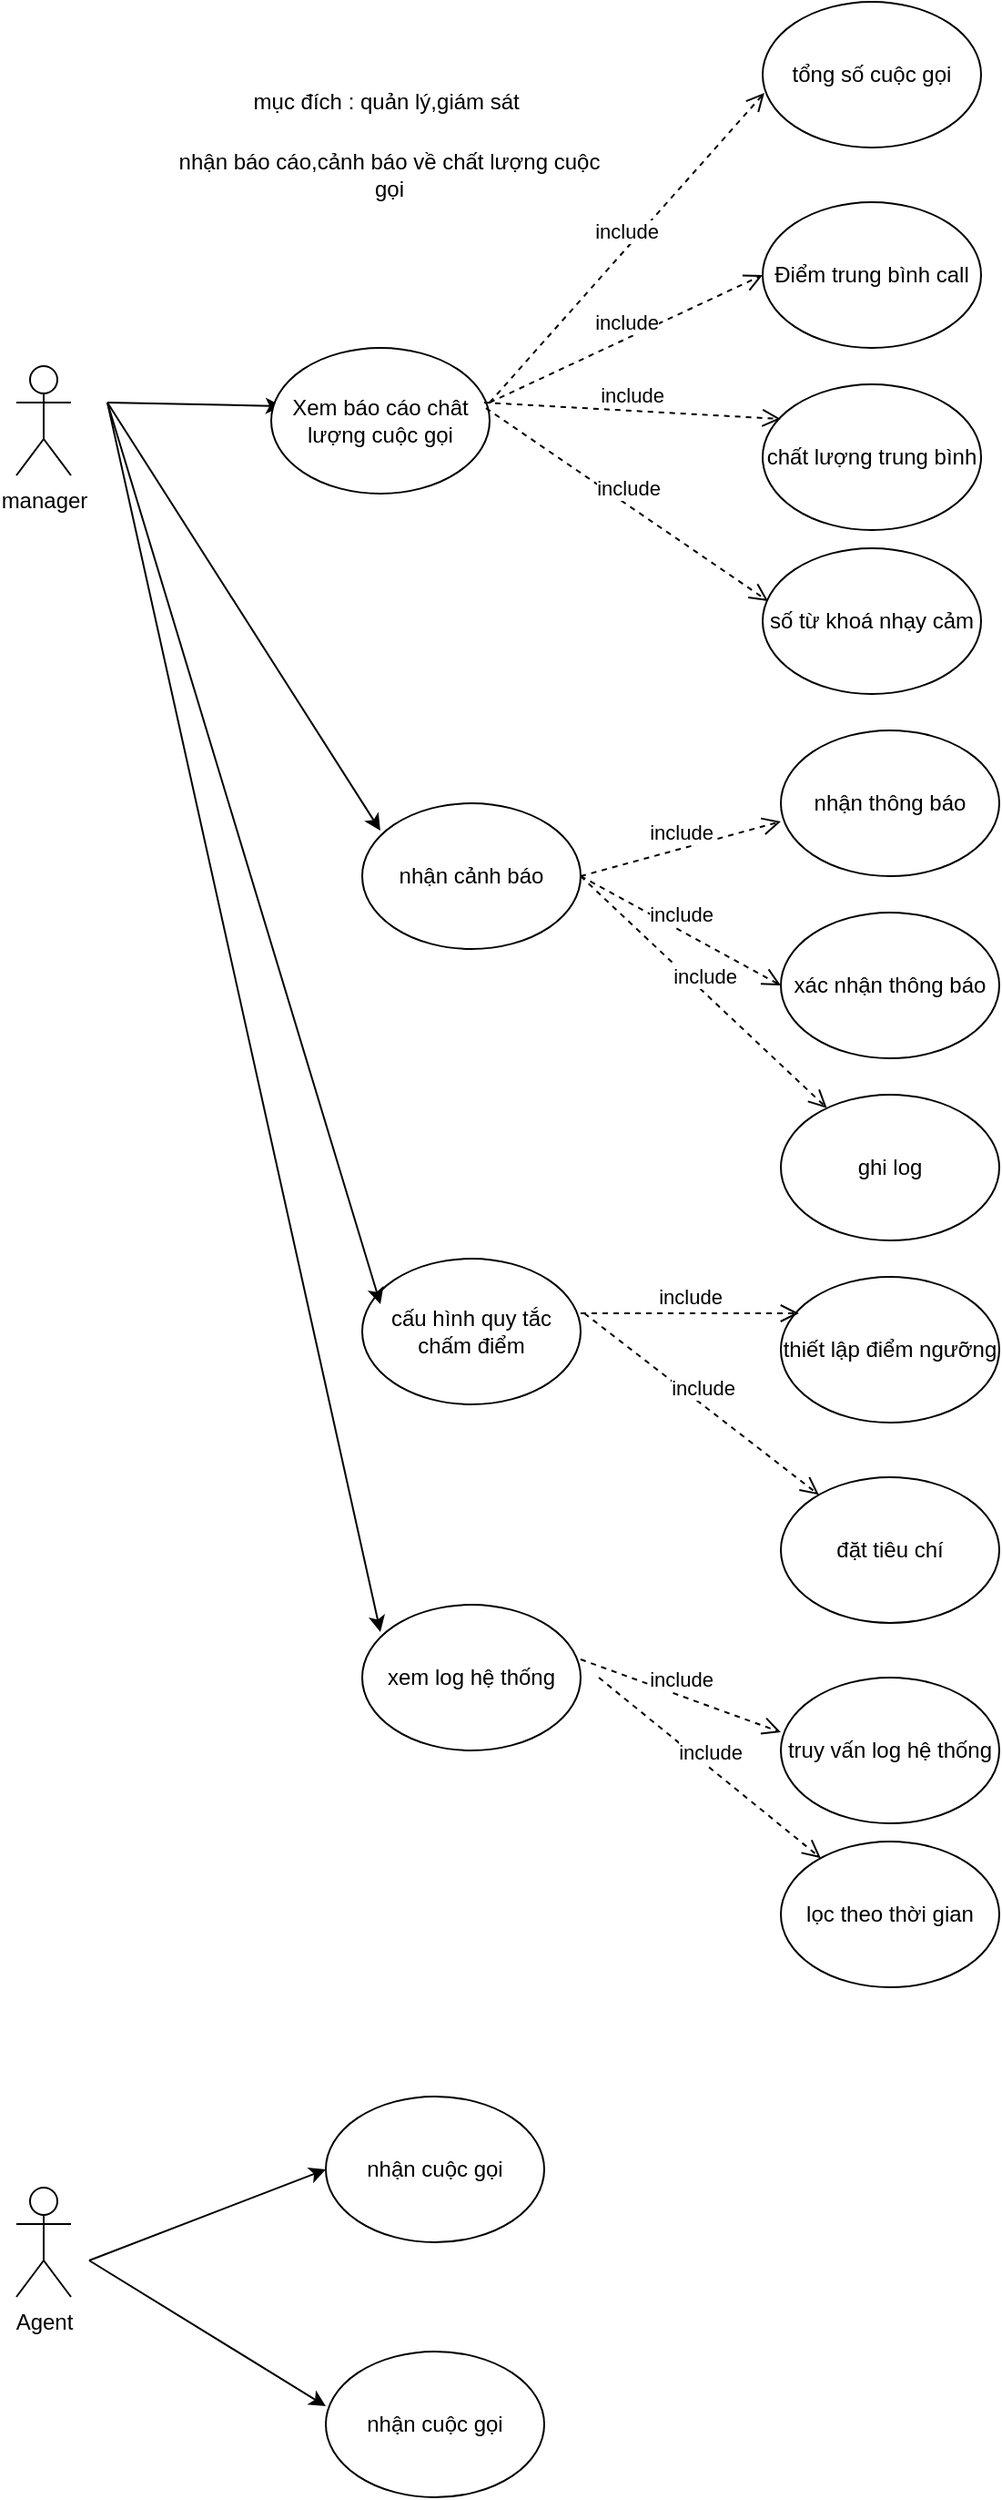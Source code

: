 <mxfile version="28.2.1">
  <diagram name="Page-1" id="8lop9mbTBptmbCOHFbUk">
    <mxGraphModel dx="799" dy="1608" grid="1" gridSize="10" guides="1" tooltips="1" connect="1" arrows="1" fold="1" page="1" pageScale="1" pageWidth="850" pageHeight="1100" math="0" shadow="0">
      <root>
        <mxCell id="0" />
        <mxCell id="1" parent="0" />
        <mxCell id="j6mCsnOZmpZlfRfWQeNy-1" value="manager" style="shape=umlActor;verticalLabelPosition=bottom;verticalAlign=top;html=1;outlineConnect=0;" parent="1" vertex="1">
          <mxGeometry x="90" y="160" width="30" height="60" as="geometry" />
        </mxCell>
        <mxCell id="j6mCsnOZmpZlfRfWQeNy-2" value="" style="endArrow=classic;html=1;rounded=0;entryX=0.05;entryY=0.4;entryDx=0;entryDy=0;entryPerimeter=0;" parent="1" target="j6mCsnOZmpZlfRfWQeNy-9" edge="1">
          <mxGeometry width="50" height="50" relative="1" as="geometry">
            <mxPoint x="140" y="180" as="sourcePoint" />
            <mxPoint x="190" y="180" as="targetPoint" />
          </mxGeometry>
        </mxCell>
        <mxCell id="j6mCsnOZmpZlfRfWQeNy-4" value="mục đích : quản lý,giám sát&amp;nbsp;" style="text;html=1;align=center;verticalAlign=middle;whiteSpace=wrap;rounded=0;" parent="1" vertex="1">
          <mxGeometry x="170" width="250" height="30" as="geometry" />
        </mxCell>
        <mxCell id="j6mCsnOZmpZlfRfWQeNy-5" value="nhận báo cáo,cảnh báo về chất lượng cuộc gọi" style="text;html=1;align=center;verticalAlign=middle;whiteSpace=wrap;rounded=0;" parent="1" vertex="1">
          <mxGeometry x="175" y="40" width="240" height="30" as="geometry" />
        </mxCell>
        <mxCell id="j6mCsnOZmpZlfRfWQeNy-9" value="Xem báo cáo chât lượng cuộc gọi" style="ellipse;whiteSpace=wrap;html=1;" parent="1" vertex="1">
          <mxGeometry x="230" y="150" width="120" height="80" as="geometry" />
        </mxCell>
        <mxCell id="j6mCsnOZmpZlfRfWQeNy-21" value="tổng số cuộc gọi" style="ellipse;whiteSpace=wrap;html=1;" parent="1" vertex="1">
          <mxGeometry x="500" y="-40" width="120" height="80" as="geometry" />
        </mxCell>
        <mxCell id="j6mCsnOZmpZlfRfWQeNy-22" value="Điểm trung bình call" style="ellipse;whiteSpace=wrap;html=1;" parent="1" vertex="1">
          <mxGeometry x="500" y="70" width="120" height="80" as="geometry" />
        </mxCell>
        <mxCell id="j6mCsnOZmpZlfRfWQeNy-23" value="chất lượng trung bình" style="ellipse;whiteSpace=wrap;html=1;" parent="1" vertex="1">
          <mxGeometry x="500" y="170" width="120" height="80" as="geometry" />
        </mxCell>
        <mxCell id="j6mCsnOZmpZlfRfWQeNy-24" value="số từ khoá nhạy cảm" style="ellipse;whiteSpace=wrap;html=1;" parent="1" vertex="1">
          <mxGeometry x="500" y="260" width="120" height="80" as="geometry" />
        </mxCell>
        <mxCell id="j6mCsnOZmpZlfRfWQeNy-31" value="nhận cảnh báo" style="ellipse;whiteSpace=wrap;html=1;" parent="1" vertex="1">
          <mxGeometry x="280" y="400" width="120" height="80" as="geometry" />
        </mxCell>
        <mxCell id="j6mCsnOZmpZlfRfWQeNy-32" value="" style="endArrow=classic;html=1;rounded=0;entryX=0.083;entryY=0.188;entryDx=0;entryDy=0;entryPerimeter=0;" parent="1" target="j6mCsnOZmpZlfRfWQeNy-31" edge="1">
          <mxGeometry width="50" height="50" relative="1" as="geometry">
            <mxPoint x="140" y="180" as="sourcePoint" />
            <mxPoint x="190" y="130" as="targetPoint" />
          </mxGeometry>
        </mxCell>
        <mxCell id="j6mCsnOZmpZlfRfWQeNy-33" value="nhận thông báo&lt;span style=&quot;color: rgba(0, 0, 0, 0); font-family: monospace; font-size: 0px; text-align: start; text-wrap-mode: nowrap;&quot;&gt;%3CmxGraphModel%3E%3Croot%3E%3CmxCell%20id%3D%220%22%2F%3E%3CmxCell%20id%3D%221%22%20parent%3D%220%22%2F%3E%3CmxCell%20id%3D%222%22%20value%3D%22include%22%20style%3D%22text%3Bhtml%3D1%3Balign%3Dcenter%3BverticalAlign%3Dmiddle%3BwhiteSpace%3Dwrap%3Brounded%3D0%3Brotation%3D45%3B%22%20vertex%3D%221%22%20parent%3D%221%22%3E%3CmxGeometry%20x%3D%22440.0%22%20y%3D%22194.999%22%20width%3D%2250%22%20height%3D%2230%22%20as%3D%22geometry%22%2F%3E%3C%2FmxCell%3E%3C%2Froot%3E%3C%2FmxGraphModel%3E&lt;/span&gt;" style="ellipse;whiteSpace=wrap;html=1;" parent="1" vertex="1">
          <mxGeometry x="510" y="360" width="120" height="80" as="geometry" />
        </mxCell>
        <mxCell id="j6mCsnOZmpZlfRfWQeNy-37" value="xác nhận thông báo" style="ellipse;whiteSpace=wrap;html=1;" parent="1" vertex="1">
          <mxGeometry x="510" y="460" width="120" height="80" as="geometry" />
        </mxCell>
        <mxCell id="j6mCsnOZmpZlfRfWQeNy-38" value="ghi log" style="ellipse;whiteSpace=wrap;html=1;" parent="1" vertex="1">
          <mxGeometry x="510" y="560" width="120" height="80" as="geometry" />
        </mxCell>
        <mxCell id="j6mCsnOZmpZlfRfWQeNy-39" value="include" style="html=1;verticalAlign=bottom;endArrow=open;dashed=1;endSize=8;curved=0;rounded=0;entryX=0;entryY=0.5;entryDx=0;entryDy=0;exitX=1;exitY=0.5;exitDx=0;exitDy=0;" parent="1" source="j6mCsnOZmpZlfRfWQeNy-31" target="j6mCsnOZmpZlfRfWQeNy-37" edge="1">
          <mxGeometry relative="1" as="geometry">
            <mxPoint x="420" y="590" as="sourcePoint" />
            <mxPoint x="340" y="590" as="targetPoint" />
          </mxGeometry>
        </mxCell>
        <mxCell id="j6mCsnOZmpZlfRfWQeNy-40" value="include" style="html=1;verticalAlign=bottom;endArrow=open;dashed=1;endSize=8;curved=0;rounded=0;entryX=0;entryY=0.625;entryDx=0;entryDy=0;exitX=1;exitY=0.5;exitDx=0;exitDy=0;entryPerimeter=0;" parent="1" source="j6mCsnOZmpZlfRfWQeNy-31" target="j6mCsnOZmpZlfRfWQeNy-33" edge="1">
          <mxGeometry relative="1" as="geometry">
            <mxPoint x="400" y="420" as="sourcePoint" />
            <mxPoint x="510" y="480" as="targetPoint" />
          </mxGeometry>
        </mxCell>
        <mxCell id="j6mCsnOZmpZlfRfWQeNy-41" value="include" style="html=1;verticalAlign=bottom;endArrow=open;dashed=1;endSize=8;curved=0;rounded=0;" parent="1" target="j6mCsnOZmpZlfRfWQeNy-38" edge="1">
          <mxGeometry relative="1" as="geometry">
            <mxPoint x="400" y="440" as="sourcePoint" />
            <mxPoint x="490" y="530" as="targetPoint" />
          </mxGeometry>
        </mxCell>
        <mxCell id="j6mCsnOZmpZlfRfWQeNy-43" value="include" style="html=1;verticalAlign=bottom;endArrow=open;dashed=1;endSize=8;curved=0;rounded=0;entryX=0;entryY=0.625;entryDx=0;entryDy=0;entryPerimeter=0;" parent="1" edge="1">
          <mxGeometry relative="1" as="geometry">
            <mxPoint x="350" y="180" as="sourcePoint" />
            <mxPoint x="500" y="110" as="targetPoint" />
          </mxGeometry>
        </mxCell>
        <mxCell id="j6mCsnOZmpZlfRfWQeNy-44" value="include" style="html=1;verticalAlign=bottom;endArrow=open;dashed=1;endSize=8;curved=0;rounded=0;entryX=0.083;entryY=0.238;entryDx=0;entryDy=0;entryPerimeter=0;exitX=0.975;exitY=0.375;exitDx=0;exitDy=0;exitPerimeter=0;" parent="1" source="j6mCsnOZmpZlfRfWQeNy-9" target="j6mCsnOZmpZlfRfWQeNy-23" edge="1">
          <mxGeometry relative="1" as="geometry">
            <mxPoint x="400" y="160" as="sourcePoint" />
            <mxPoint x="500" y="130" as="targetPoint" />
          </mxGeometry>
        </mxCell>
        <mxCell id="j6mCsnOZmpZlfRfWQeNy-45" value="include" style="html=1;verticalAlign=bottom;endArrow=open;dashed=1;endSize=8;curved=0;rounded=0;entryX=0.083;entryY=0.238;entryDx=0;entryDy=0;entryPerimeter=0;exitX=0.983;exitY=0.413;exitDx=0;exitDy=0;exitPerimeter=0;" parent="1" source="j6mCsnOZmpZlfRfWQeNy-9" edge="1">
          <mxGeometry relative="1" as="geometry">
            <mxPoint x="390" y="240" as="sourcePoint" />
            <mxPoint x="503" y="289" as="targetPoint" />
          </mxGeometry>
        </mxCell>
        <mxCell id="j6mCsnOZmpZlfRfWQeNy-46" value="cấu hình quy tắc chấm điểm" style="ellipse;whiteSpace=wrap;html=1;" parent="1" vertex="1">
          <mxGeometry x="280" y="650" width="120" height="80" as="geometry" />
        </mxCell>
        <mxCell id="j6mCsnOZmpZlfRfWQeNy-47" value="" style="endArrow=classic;html=1;rounded=0;entryX=0.083;entryY=0.188;entryDx=0;entryDy=0;entryPerimeter=0;" parent="1" edge="1">
          <mxGeometry width="50" height="50" relative="1" as="geometry">
            <mxPoint x="140" y="180" as="sourcePoint" />
            <mxPoint x="290" y="675" as="targetPoint" />
          </mxGeometry>
        </mxCell>
        <mxCell id="j6mCsnOZmpZlfRfWQeNy-48" value="thiết lập điểm ngưỡng" style="ellipse;whiteSpace=wrap;html=1;" parent="1" vertex="1">
          <mxGeometry x="510" y="660" width="120" height="80" as="geometry" />
        </mxCell>
        <mxCell id="j6mCsnOZmpZlfRfWQeNy-49" value="include" style="html=1;verticalAlign=bottom;endArrow=open;dashed=1;endSize=8;curved=0;rounded=0;entryX=0.083;entryY=0.25;entryDx=0;entryDy=0;exitX=1;exitY=0.5;exitDx=0;exitDy=0;entryPerimeter=0;" parent="1" target="j6mCsnOZmpZlfRfWQeNy-48" edge="1">
          <mxGeometry relative="1" as="geometry">
            <mxPoint x="400" y="680" as="sourcePoint" />
            <mxPoint x="510" y="650" as="targetPoint" />
          </mxGeometry>
        </mxCell>
        <mxCell id="j6mCsnOZmpZlfRfWQeNy-50" value="đặt tiêu chí" style="ellipse;whiteSpace=wrap;html=1;" parent="1" vertex="1">
          <mxGeometry x="510" y="770" width="120" height="80" as="geometry" />
        </mxCell>
        <mxCell id="j6mCsnOZmpZlfRfWQeNy-51" value="include" style="html=1;verticalAlign=bottom;endArrow=open;dashed=1;endSize=8;curved=0;rounded=0;exitX=1.017;exitY=0.375;exitDx=0;exitDy=0;exitPerimeter=0;" parent="1" source="j6mCsnOZmpZlfRfWQeNy-46" target="j6mCsnOZmpZlfRfWQeNy-50" edge="1">
          <mxGeometry relative="1" as="geometry">
            <mxPoint x="380" y="760" as="sourcePoint" />
            <mxPoint x="500" y="760" as="targetPoint" />
          </mxGeometry>
        </mxCell>
        <mxCell id="j6mCsnOZmpZlfRfWQeNy-52" value="include" style="html=1;verticalAlign=bottom;endArrow=open;dashed=1;endSize=8;curved=0;rounded=0;entryX=0.008;entryY=0.625;entryDx=0;entryDy=0;entryPerimeter=0;exitX=1;exitY=0.375;exitDx=0;exitDy=0;exitPerimeter=0;" parent="1" source="j6mCsnOZmpZlfRfWQeNy-9" target="j6mCsnOZmpZlfRfWQeNy-21" edge="1">
          <mxGeometry relative="1" as="geometry">
            <mxPoint x="370" y="110" as="sourcePoint" />
            <mxPoint x="470" y="80" as="targetPoint" />
          </mxGeometry>
        </mxCell>
        <mxCell id="wwguCVhyqI7P74i2e9lX-1" value="xem log hệ thống" style="ellipse;whiteSpace=wrap;html=1;" vertex="1" parent="1">
          <mxGeometry x="280" y="840" width="120" height="80" as="geometry" />
        </mxCell>
        <mxCell id="wwguCVhyqI7P74i2e9lX-2" value="" style="endArrow=classic;html=1;rounded=0;entryX=0.083;entryY=0.188;entryDx=0;entryDy=0;entryPerimeter=0;" edge="1" parent="1">
          <mxGeometry width="50" height="50" relative="1" as="geometry">
            <mxPoint x="140" y="180" as="sourcePoint" />
            <mxPoint x="290" y="855" as="targetPoint" />
          </mxGeometry>
        </mxCell>
        <mxCell id="wwguCVhyqI7P74i2e9lX-3" value="truy vấn log hệ thống" style="ellipse;whiteSpace=wrap;html=1;" vertex="1" parent="1">
          <mxGeometry x="510" y="880" width="120" height="80" as="geometry" />
        </mxCell>
        <mxCell id="wwguCVhyqI7P74i2e9lX-4" value="include" style="html=1;verticalAlign=bottom;endArrow=open;dashed=1;endSize=8;curved=0;rounded=0;exitX=1.017;exitY=0.375;exitDx=0;exitDy=0;exitPerimeter=0;entryX=0;entryY=0.375;entryDx=0;entryDy=0;entryPerimeter=0;" edge="1" parent="1" target="wwguCVhyqI7P74i2e9lX-3">
          <mxGeometry relative="1" as="geometry">
            <mxPoint x="400" y="870" as="sourcePoint" />
            <mxPoint x="529" y="970" as="targetPoint" />
          </mxGeometry>
        </mxCell>
        <mxCell id="wwguCVhyqI7P74i2e9lX-5" value="lọc theo thời gian" style="ellipse;whiteSpace=wrap;html=1;" vertex="1" parent="1">
          <mxGeometry x="510" y="970" width="120" height="80" as="geometry" />
        </mxCell>
        <mxCell id="wwguCVhyqI7P74i2e9lX-6" value="include" style="html=1;verticalAlign=bottom;endArrow=open;dashed=1;endSize=8;curved=0;rounded=0;" edge="1" parent="1" target="wwguCVhyqI7P74i2e9lX-5">
          <mxGeometry relative="1" as="geometry">
            <mxPoint x="410" y="880" as="sourcePoint" />
            <mxPoint x="500" y="930" as="targetPoint" />
          </mxGeometry>
        </mxCell>
        <mxCell id="wwguCVhyqI7P74i2e9lX-7" value="Agent" style="shape=umlActor;verticalLabelPosition=bottom;verticalAlign=top;html=1;" vertex="1" parent="1">
          <mxGeometry x="90" y="1160" width="30" height="60" as="geometry" />
        </mxCell>
        <mxCell id="wwguCVhyqI7P74i2e9lX-8" value="" style="endArrow=classic;html=1;rounded=0;entryX=0;entryY=0.5;entryDx=0;entryDy=0;" edge="1" parent="1" target="wwguCVhyqI7P74i2e9lX-9">
          <mxGeometry width="50" height="50" relative="1" as="geometry">
            <mxPoint x="130" y="1200" as="sourcePoint" />
            <mxPoint x="250" y="1160" as="targetPoint" />
          </mxGeometry>
        </mxCell>
        <mxCell id="wwguCVhyqI7P74i2e9lX-9" value="nhận cuộc gọi" style="ellipse;whiteSpace=wrap;html=1;" vertex="1" parent="1">
          <mxGeometry x="260" y="1110" width="120" height="80" as="geometry" />
        </mxCell>
        <mxCell id="wwguCVhyqI7P74i2e9lX-10" value="nhận cuộc gọi" style="ellipse;whiteSpace=wrap;html=1;" vertex="1" parent="1">
          <mxGeometry x="260" y="1250" width="120" height="80" as="geometry" />
        </mxCell>
        <mxCell id="wwguCVhyqI7P74i2e9lX-11" value="" style="endArrow=classic;html=1;rounded=0;entryX=0;entryY=0.5;entryDx=0;entryDy=0;" edge="1" parent="1">
          <mxGeometry width="50" height="50" relative="1" as="geometry">
            <mxPoint x="130" y="1200" as="sourcePoint" />
            <mxPoint x="260" y="1280" as="targetPoint" />
          </mxGeometry>
        </mxCell>
      </root>
    </mxGraphModel>
  </diagram>
</mxfile>
